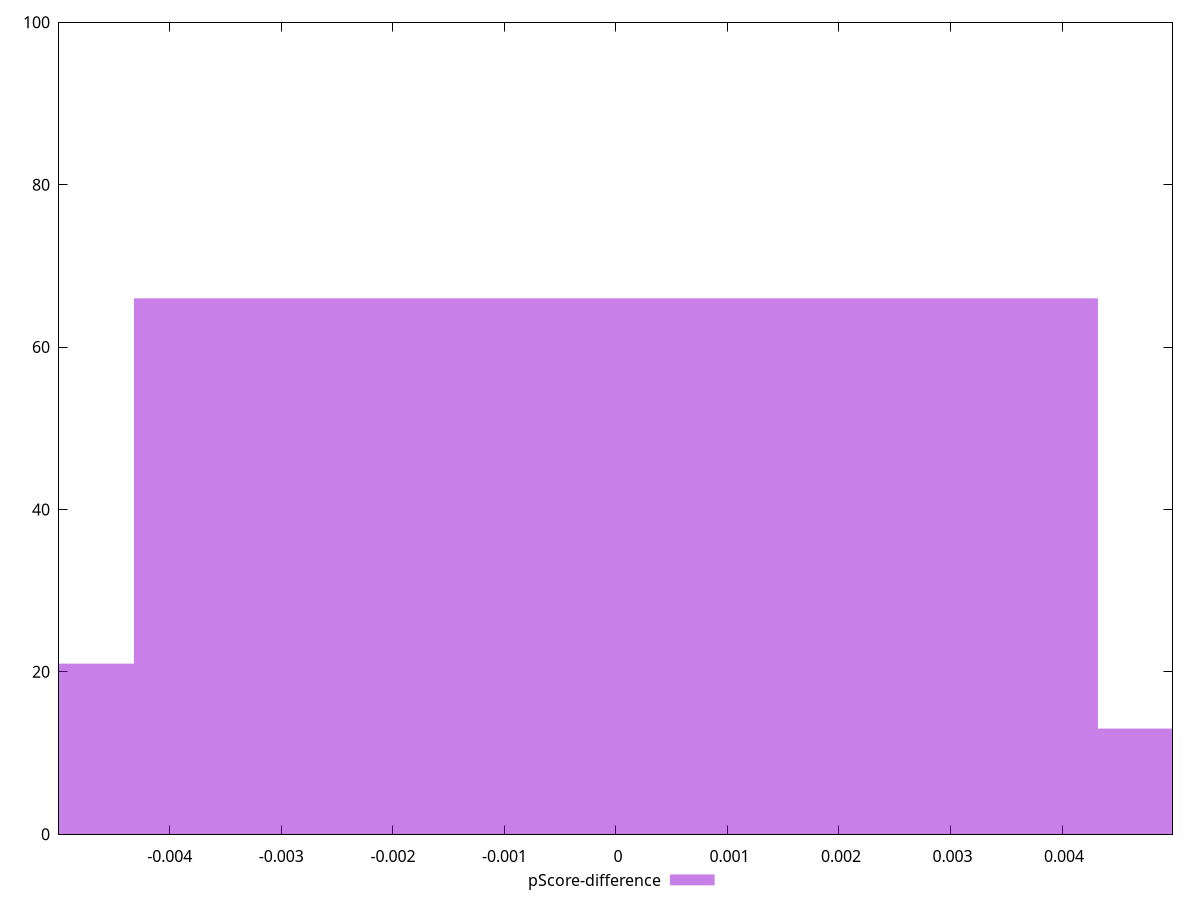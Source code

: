 reset

$pScoreDifference <<EOF
0 66
-0.008643892696879594 21
0.008643892696879594 13
EOF

set key outside below
set boxwidth 0.008643892696879594
set xrange [-0.004993758265111725:0.004990430041152183]
set yrange [0:100]
set trange [0:100]
set style fill transparent solid 0.5 noborder
set terminal svg size 640, 490 enhanced background rgb 'white'
set output "report_00019_2021-02-10T18-14-37.922Z//interactive/samples/pages+cached+noadtech/pScore-difference/histogram.svg"

plot $pScoreDifference title "pScore-difference" with boxes

reset

